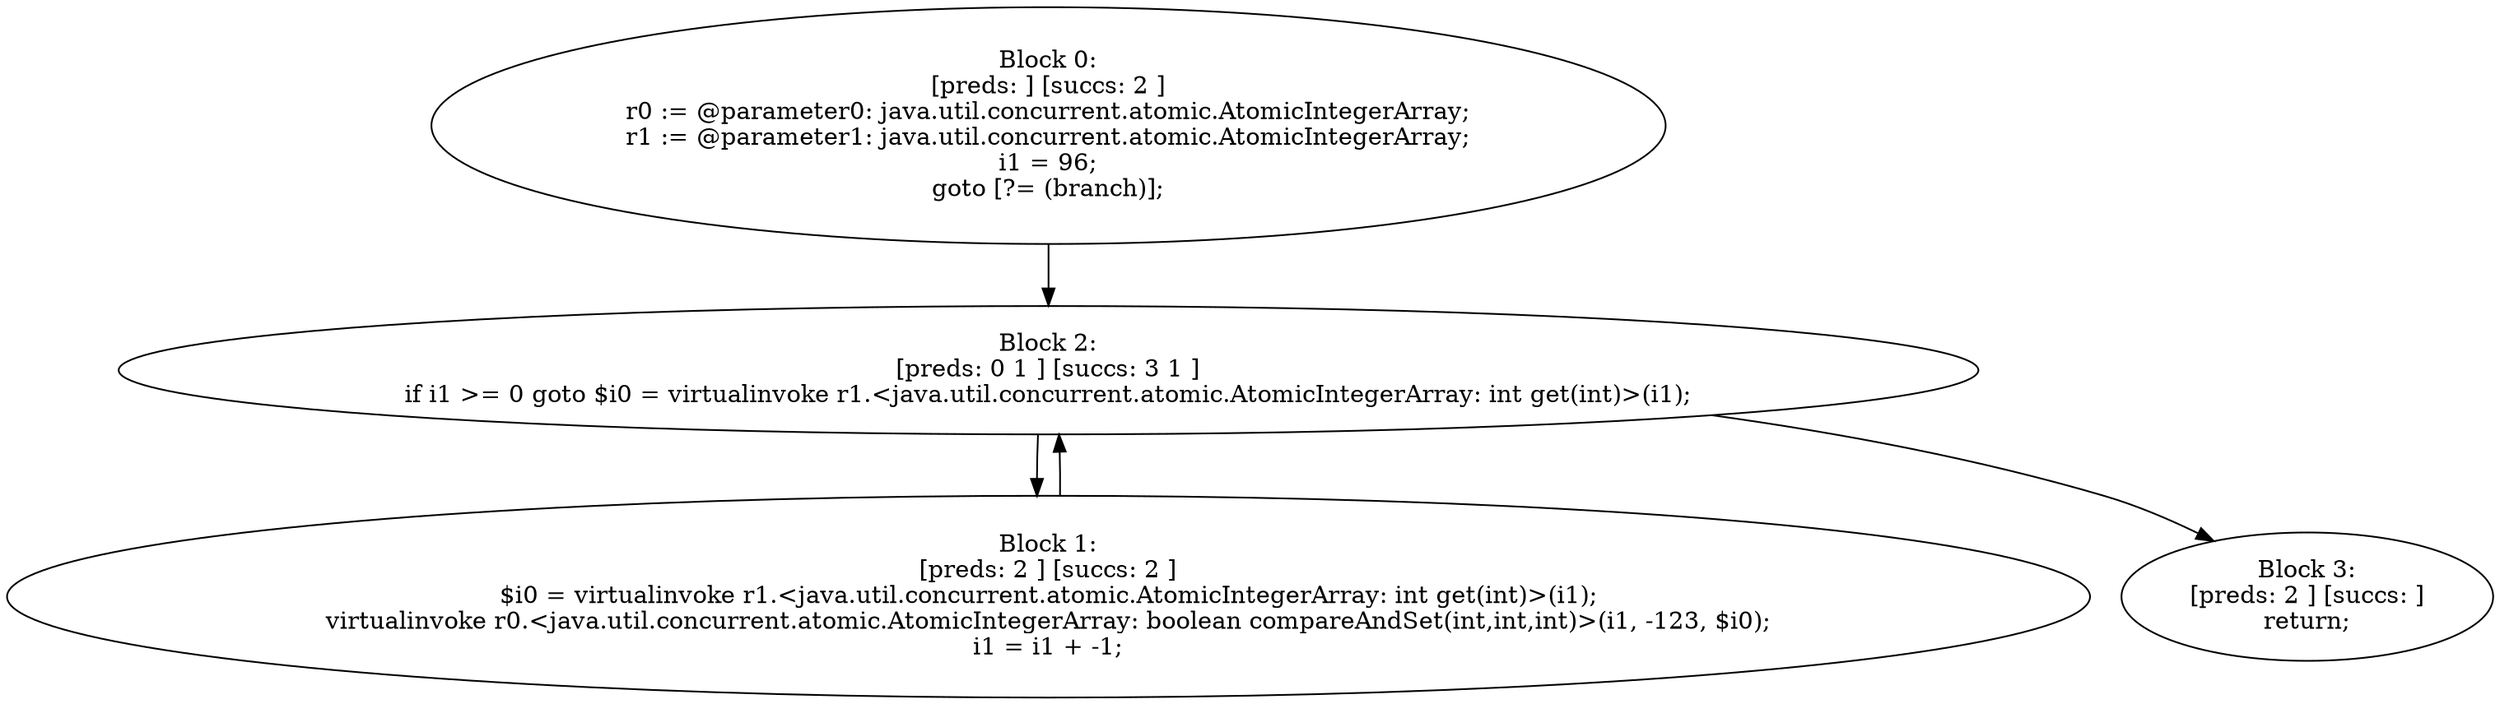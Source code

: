 digraph "unitGraph" {
    "Block 0:
[preds: ] [succs: 2 ]
r0 := @parameter0: java.util.concurrent.atomic.AtomicIntegerArray;
r1 := @parameter1: java.util.concurrent.atomic.AtomicIntegerArray;
i1 = 96;
goto [?= (branch)];
"
    "Block 1:
[preds: 2 ] [succs: 2 ]
$i0 = virtualinvoke r1.<java.util.concurrent.atomic.AtomicIntegerArray: int get(int)>(i1);
virtualinvoke r0.<java.util.concurrent.atomic.AtomicIntegerArray: boolean compareAndSet(int,int,int)>(i1, -123, $i0);
i1 = i1 + -1;
"
    "Block 2:
[preds: 0 1 ] [succs: 3 1 ]
if i1 >= 0 goto $i0 = virtualinvoke r1.<java.util.concurrent.atomic.AtomicIntegerArray: int get(int)>(i1);
"
    "Block 3:
[preds: 2 ] [succs: ]
return;
"
    "Block 0:
[preds: ] [succs: 2 ]
r0 := @parameter0: java.util.concurrent.atomic.AtomicIntegerArray;
r1 := @parameter1: java.util.concurrent.atomic.AtomicIntegerArray;
i1 = 96;
goto [?= (branch)];
"->"Block 2:
[preds: 0 1 ] [succs: 3 1 ]
if i1 >= 0 goto $i0 = virtualinvoke r1.<java.util.concurrent.atomic.AtomicIntegerArray: int get(int)>(i1);
";
    "Block 1:
[preds: 2 ] [succs: 2 ]
$i0 = virtualinvoke r1.<java.util.concurrent.atomic.AtomicIntegerArray: int get(int)>(i1);
virtualinvoke r0.<java.util.concurrent.atomic.AtomicIntegerArray: boolean compareAndSet(int,int,int)>(i1, -123, $i0);
i1 = i1 + -1;
"->"Block 2:
[preds: 0 1 ] [succs: 3 1 ]
if i1 >= 0 goto $i0 = virtualinvoke r1.<java.util.concurrent.atomic.AtomicIntegerArray: int get(int)>(i1);
";
    "Block 2:
[preds: 0 1 ] [succs: 3 1 ]
if i1 >= 0 goto $i0 = virtualinvoke r1.<java.util.concurrent.atomic.AtomicIntegerArray: int get(int)>(i1);
"->"Block 3:
[preds: 2 ] [succs: ]
return;
";
    "Block 2:
[preds: 0 1 ] [succs: 3 1 ]
if i1 >= 0 goto $i0 = virtualinvoke r1.<java.util.concurrent.atomic.AtomicIntegerArray: int get(int)>(i1);
"->"Block 1:
[preds: 2 ] [succs: 2 ]
$i0 = virtualinvoke r1.<java.util.concurrent.atomic.AtomicIntegerArray: int get(int)>(i1);
virtualinvoke r0.<java.util.concurrent.atomic.AtomicIntegerArray: boolean compareAndSet(int,int,int)>(i1, -123, $i0);
i1 = i1 + -1;
";
}
